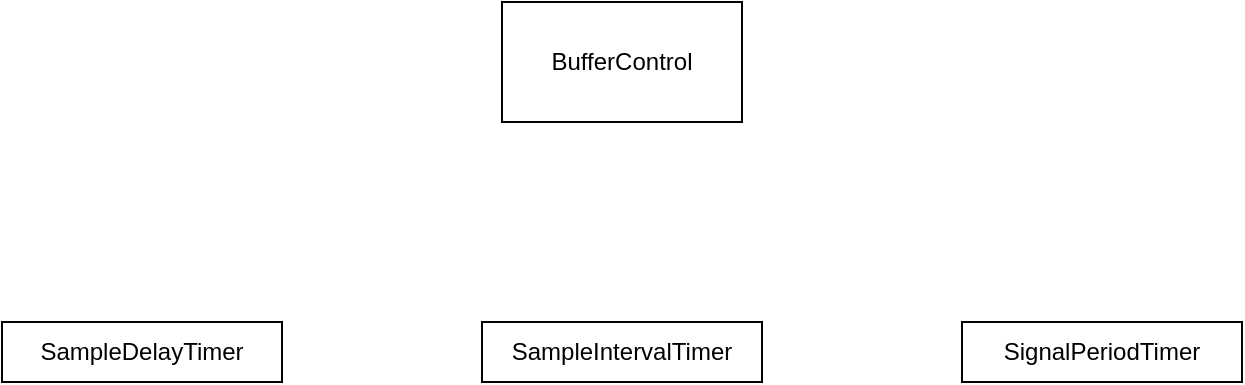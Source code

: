 <mxfile version="16.5.2" type="github">
  <diagram id="c6SIEI6ALqYYKnOjhYvD" name="Page-1">
    <mxGraphModel dx="1422" dy="820" grid="1" gridSize="10" guides="1" tooltips="1" connect="1" arrows="1" fold="1" page="1" pageScale="1" pageWidth="850" pageHeight="1100" math="0" shadow="0">
      <root>
        <mxCell id="0" />
        <mxCell id="1" parent="0" />
        <mxCell id="OWAue3CLm3Fr0hzVqL13-1" value="BufferControl" style="rounded=0;whiteSpace=wrap;html=1;" vertex="1" parent="1">
          <mxGeometry x="410" y="120" width="120" height="60" as="geometry" />
        </mxCell>
        <mxCell id="OWAue3CLm3Fr0hzVqL13-2" value="SampleDelayTimer" style="rounded=0;whiteSpace=wrap;html=1;" vertex="1" parent="1">
          <mxGeometry x="160" y="280" width="140" height="30" as="geometry" />
        </mxCell>
        <mxCell id="OWAue3CLm3Fr0hzVqL13-3" value="SampleIntervalTimer" style="rounded=0;whiteSpace=wrap;html=1;" vertex="1" parent="1">
          <mxGeometry x="400" y="280" width="140" height="30" as="geometry" />
        </mxCell>
        <mxCell id="OWAue3CLm3Fr0hzVqL13-5" value="SignalPeriodTimer" style="rounded=0;whiteSpace=wrap;html=1;" vertex="1" parent="1">
          <mxGeometry x="640" y="280" width="140" height="30" as="geometry" />
        </mxCell>
      </root>
    </mxGraphModel>
  </diagram>
</mxfile>
